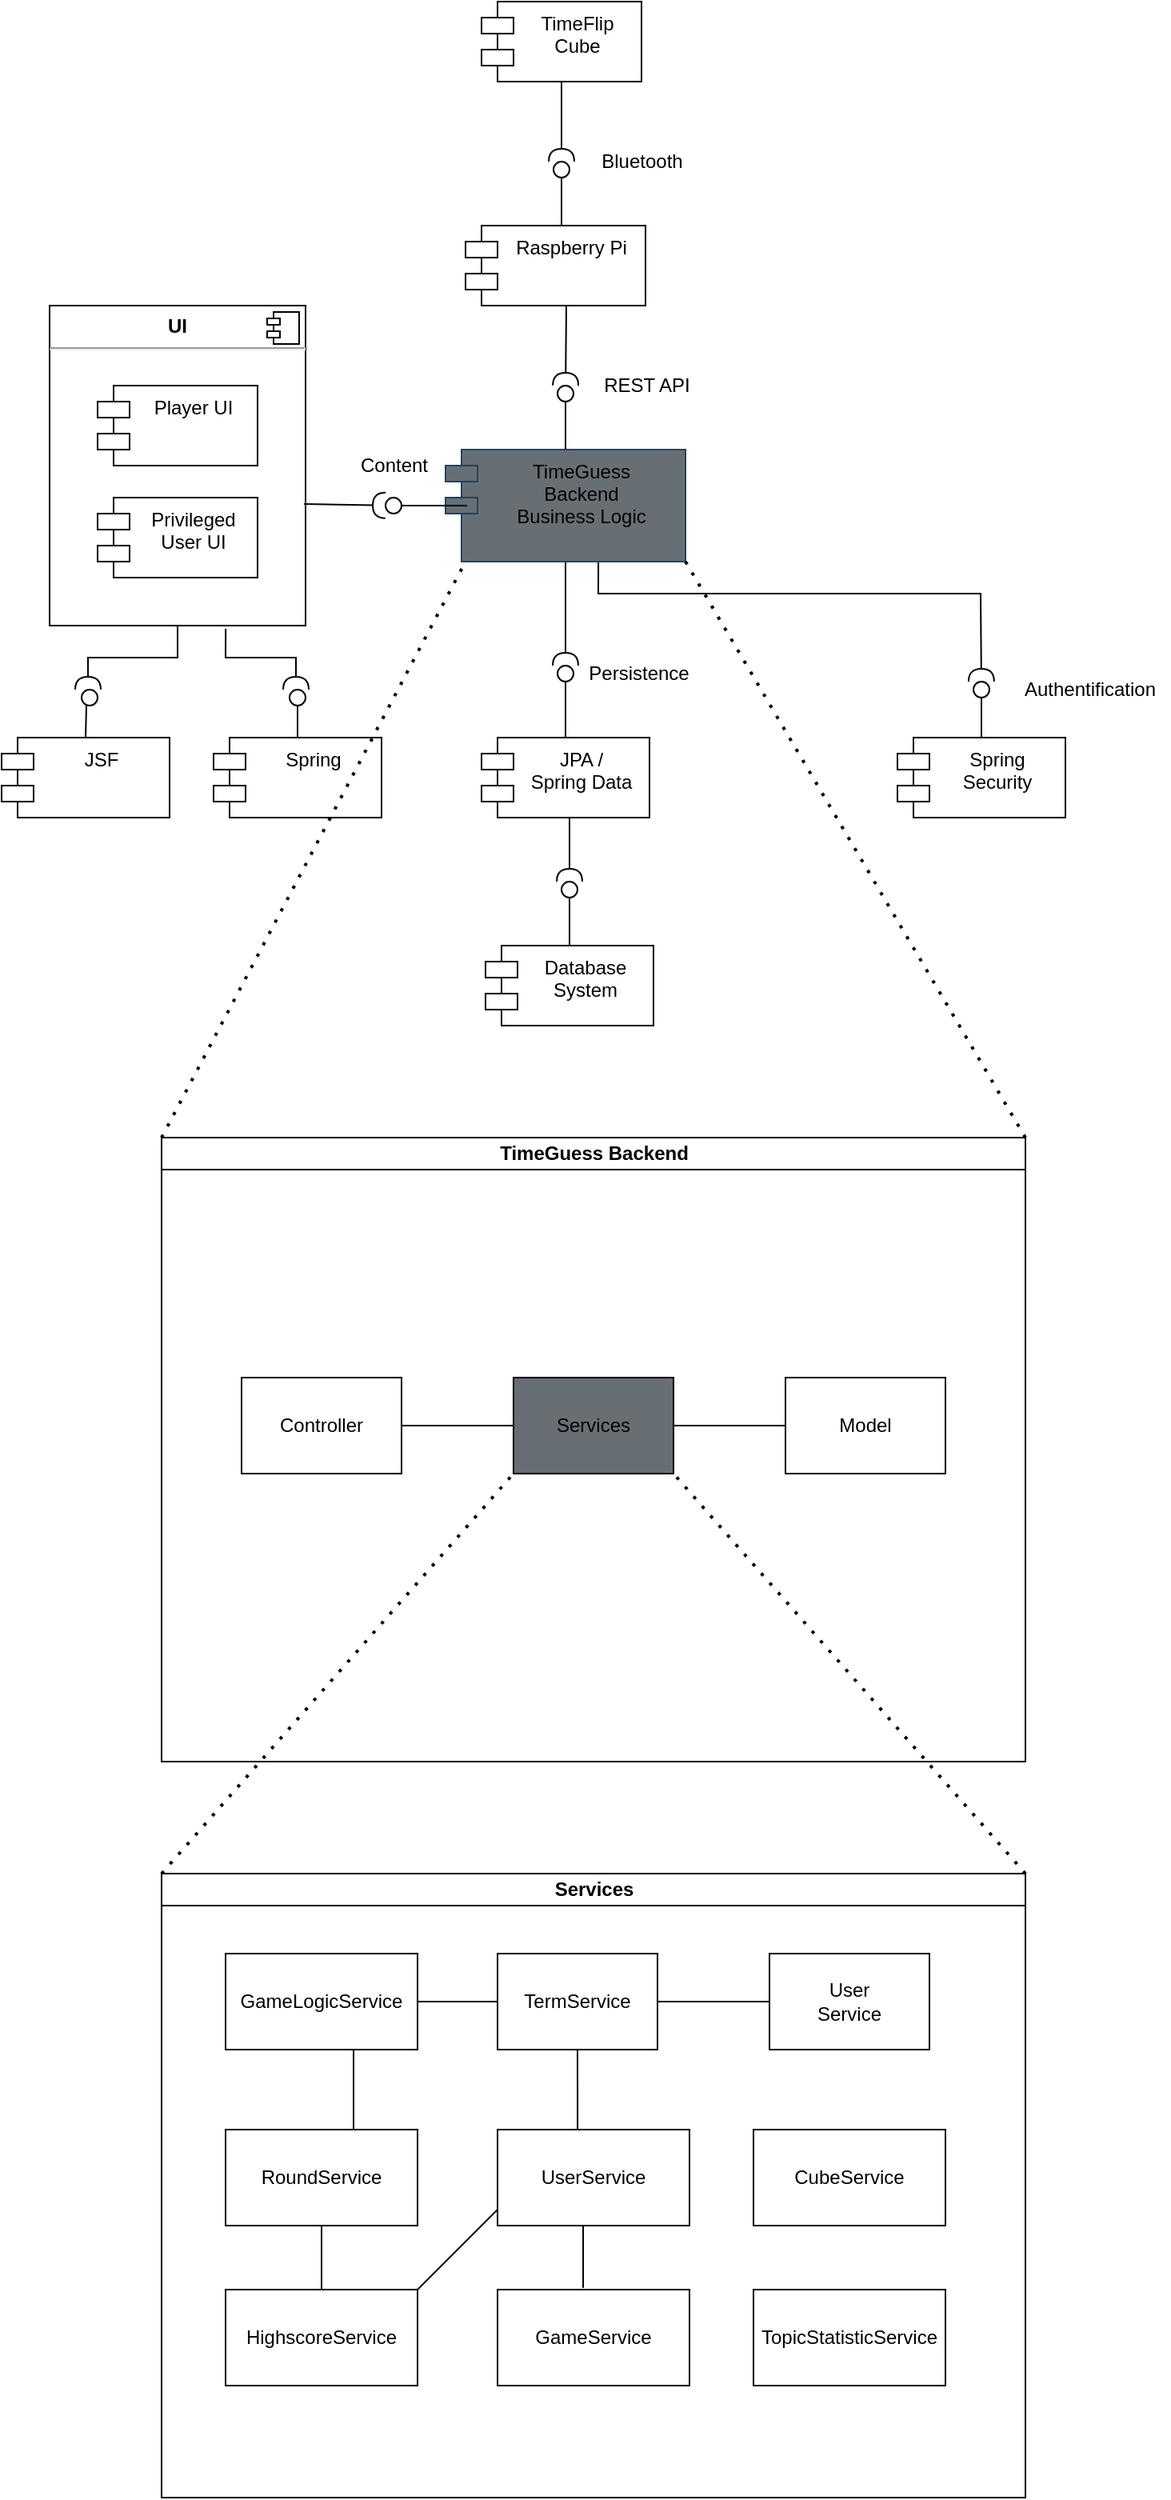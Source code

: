 <mxfile version="14.6.13" type="device"><diagram id="rt7NIn523p_L0dynWBrs" name="Page-1"><mxGraphModel dx="1141" dy="909" grid="1" gridSize="10" guides="1" tooltips="1" connect="1" arrows="1" fold="1" page="1" pageScale="1" pageWidth="850" pageHeight="2000" math="0" shadow="0"><root><mxCell id="0"/><mxCell id="1" parent="0"/><mxCell id="g4oZW4oIOopWvnvhJMhC-8" value="JSF" style="shape=module;align=left;spacingLeft=20;align=center;verticalAlign=top;" parent="1" vertex="1"><mxGeometry x="40" y="540" width="105" height="50" as="geometry"/></mxCell><mxCell id="g4oZW4oIOopWvnvhJMhC-9" value="&lt;div&gt;Persistence&lt;/div&gt;" style="text;html=1;align=center;verticalAlign=middle;resizable=0;points=[];autosize=1;" parent="1" vertex="1"><mxGeometry x="397.5" y="490" width="80" height="20" as="geometry"/></mxCell><mxCell id="g4oZW4oIOopWvnvhJMhC-11" value="&lt;p style=&quot;margin: 0px ; margin-top: 6px ; text-align: center&quot;&gt;&lt;b&gt;UI&lt;/b&gt;&lt;/p&gt;&lt;hr&gt;&lt;p style=&quot;margin: 0px ; margin-left: 8px&quot;&gt;&lt;br&gt;&lt;/p&gt;" style="align=left;overflow=fill;html=1;dropTarget=0;" parent="1" vertex="1"><mxGeometry x="70" y="270" width="160" height="200" as="geometry"/></mxCell><mxCell id="g4oZW4oIOopWvnvhJMhC-12" value="" style="shape=component;jettyWidth=8;jettyHeight=4;" parent="g4oZW4oIOopWvnvhJMhC-11" vertex="1"><mxGeometry x="1" width="20" height="20" relative="1" as="geometry"><mxPoint x="-24" y="4" as="offset"/></mxGeometry></mxCell><mxCell id="g4oZW4oIOopWvnvhJMhC-13" value="Privileged&#10;User UI" style="shape=module;align=left;spacingLeft=20;align=center;verticalAlign=top;" parent="1" vertex="1"><mxGeometry x="100" y="390" width="100" height="50" as="geometry"/></mxCell><mxCell id="g4oZW4oIOopWvnvhJMhC-15" value="Player UI" style="shape=module;align=left;spacingLeft=20;align=center;verticalAlign=top;" parent="1" vertex="1"><mxGeometry x="100" y="320" width="100" height="50" as="geometry"/></mxCell><mxCell id="g4oZW4oIOopWvnvhJMhC-31" value="" style="rounded=0;orthogonalLoop=1;jettySize=auto;html=1;endArrow=none;endFill=0;exitX=0.5;exitY=0;exitDx=0;exitDy=0;" parent="1" source="g4oZW4oIOopWvnvhJMhC-8" edge="1"><mxGeometry relative="1" as="geometry"><mxPoint x="400" y="365" as="sourcePoint"/><mxPoint x="93" y="520" as="targetPoint"/></mxGeometry></mxCell><mxCell id="g4oZW4oIOopWvnvhJMhC-33" value="" style="ellipse;whiteSpace=wrap;html=1;fontFamily=Helvetica;fontSize=12;fontColor=#000000;align=center;strokeColor=#000000;fillColor=#ffffff;points=[];aspect=fixed;resizable=0;" parent="1" vertex="1"><mxGeometry x="90" y="510" width="10" height="10" as="geometry"/></mxCell><mxCell id="g4oZW4oIOopWvnvhJMhC-35" value="" style="rounded=0;orthogonalLoop=1;jettySize=auto;html=1;endArrow=halfCircle;endFill=0;endSize=6;strokeWidth=1;exitX=0.5;exitY=1;exitDx=0;exitDy=0;" parent="1" source="g4oZW4oIOopWvnvhJMhC-11" edge="1"><mxGeometry relative="1" as="geometry"><mxPoint x="150" y="470" as="sourcePoint"/><mxPoint x="94" y="510" as="targetPoint"/><Array as="points"><mxPoint x="150" y="490"/><mxPoint x="94" y="490"/></Array></mxGeometry></mxCell><mxCell id="g4oZW4oIOopWvnvhJMhC-36" value="JPA /&#10;Spring Data&#10;" style="shape=module;align=left;spacingLeft=20;align=center;verticalAlign=top;" parent="1" vertex="1"><mxGeometry x="340" y="540" width="105" height="50" as="geometry"/></mxCell><mxCell id="g4oZW4oIOopWvnvhJMhC-37" value="" style="rounded=0;orthogonalLoop=1;jettySize=auto;html=1;endArrow=none;endFill=0;exitX=0.5;exitY=0;exitDx=0;exitDy=0;" parent="1" source="g4oZW4oIOopWvnvhJMhC-36" target="g4oZW4oIOopWvnvhJMhC-38" edge="1"><mxGeometry relative="1" as="geometry"><mxPoint x="642.5" y="365" as="sourcePoint"/><mxPoint x="412.5" y="520" as="targetPoint"/></mxGeometry></mxCell><mxCell id="g4oZW4oIOopWvnvhJMhC-38" value="" style="ellipse;whiteSpace=wrap;html=1;fontFamily=Helvetica;fontSize=12;fontColor=#000000;align=center;strokeColor=#000000;fillColor=#ffffff;points=[];aspect=fixed;resizable=0;" parent="1" vertex="1"><mxGeometry x="387.5" y="495" width="10" height="10" as="geometry"/></mxCell><mxCell id="g4oZW4oIOopWvnvhJMhC-39" value="" style="rounded=0;orthogonalLoop=1;jettySize=auto;html=1;endArrow=halfCircle;endFill=0;endSize=6;strokeWidth=1;" parent="1" source="g4oZW4oIOopWvnvhJMhC-45" target="g4oZW4oIOopWvnvhJMhC-38" edge="1"><mxGeometry relative="1" as="geometry"><mxPoint x="392.5" y="470" as="sourcePoint"/><mxPoint x="392.5" y="500" as="targetPoint"/></mxGeometry></mxCell><mxCell id="g4oZW4oIOopWvnvhJMhC-40" value="Spring&#10;Security" style="shape=module;align=left;spacingLeft=20;align=center;verticalAlign=top;" parent="1" vertex="1"><mxGeometry x="600" y="540" width="105" height="50" as="geometry"/></mxCell><mxCell id="g4oZW4oIOopWvnvhJMhC-41" value="" style="rounded=0;orthogonalLoop=1;jettySize=auto;html=1;endArrow=none;endFill=0;exitX=0.5;exitY=0;exitDx=0;exitDy=0;" parent="1" source="g4oZW4oIOopWvnvhJMhC-40" target="g4oZW4oIOopWvnvhJMhC-42" edge="1"><mxGeometry relative="1" as="geometry"><mxPoint x="902.5" y="375" as="sourcePoint"/><mxPoint x="672.5" y="530" as="targetPoint"/></mxGeometry></mxCell><mxCell id="g4oZW4oIOopWvnvhJMhC-42" value="" style="ellipse;whiteSpace=wrap;html=1;fontFamily=Helvetica;fontSize=12;fontColor=#000000;align=center;strokeColor=#000000;fillColor=#ffffff;points=[];aspect=fixed;resizable=0;" parent="1" vertex="1"><mxGeometry x="647.5" y="505" width="10" height="10" as="geometry"/></mxCell><mxCell id="g4oZW4oIOopWvnvhJMhC-43" value="" style="rounded=0;orthogonalLoop=1;jettySize=auto;html=1;endArrow=halfCircle;endFill=0;endSize=6;strokeWidth=1;exitX=0.637;exitY=1;exitDx=0;exitDy=0;exitPerimeter=0;" parent="1" source="g4oZW4oIOopWvnvhJMhC-45" target="g4oZW4oIOopWvnvhJMhC-42" edge="1"><mxGeometry relative="1" as="geometry"><mxPoint x="652.5" y="480" as="sourcePoint"/><mxPoint x="652.5" y="510" as="targetPoint"/><Array as="points"><mxPoint x="413" y="450"/><mxPoint x="652" y="450"/></Array></mxGeometry></mxCell><mxCell id="g4oZW4oIOopWvnvhJMhC-44" value="Authentification" style="text;html=1;align=center;verticalAlign=middle;resizable=0;points=[];autosize=1;" parent="1" vertex="1"><mxGeometry x="670" y="500" width="100" height="20" as="geometry"/></mxCell><mxCell id="g4oZW4oIOopWvnvhJMhC-45" value="TimeGuess&#10;Backend&#10;Business Logic&#10;" style="shape=module;align=left;spacingLeft=20;align=center;verticalAlign=top;strokeColor=#23445d;fillColor=#676F75;" parent="1" vertex="1"><mxGeometry x="317.5" y="360" width="150" height="70" as="geometry"/></mxCell><mxCell id="g4oZW4oIOopWvnvhJMhC-46" value="Raspberry Pi" style="shape=module;align=left;spacingLeft=20;align=center;verticalAlign=top;" parent="1" vertex="1"><mxGeometry x="330" y="220" width="112.5" height="50" as="geometry"/></mxCell><mxCell id="g4oZW4oIOopWvnvhJMhC-47" value="" style="rounded=0;orthogonalLoop=1;jettySize=auto;html=1;endArrow=none;endFill=0;exitX=0.5;exitY=0;exitDx=0;exitDy=0;" parent="1" source="g4oZW4oIOopWvnvhJMhC-45" target="g4oZW4oIOopWvnvhJMhC-49" edge="1"><mxGeometry relative="1" as="geometry"><mxPoint x="400" y="365" as="sourcePoint"/></mxGeometry></mxCell><mxCell id="g4oZW4oIOopWvnvhJMhC-48" value="" style="rounded=0;orthogonalLoop=1;jettySize=auto;html=1;endArrow=halfCircle;endFill=0;endSize=6;strokeWidth=1;" parent="1" target="g4oZW4oIOopWvnvhJMhC-49" edge="1"><mxGeometry relative="1" as="geometry"><mxPoint x="393" y="270" as="sourcePoint"/><mxPoint x="420" y="310" as="targetPoint"/></mxGeometry></mxCell><mxCell id="g4oZW4oIOopWvnvhJMhC-49" value="" style="ellipse;whiteSpace=wrap;html=1;fontFamily=Helvetica;fontSize=12;fontColor=#000000;align=center;strokeColor=#000000;fillColor=#ffffff;points=[];aspect=fixed;resizable=0;" parent="1" vertex="1"><mxGeometry x="387.5" y="320" width="10" height="10" as="geometry"/></mxCell><mxCell id="g4oZW4oIOopWvnvhJMhC-50" value="REST API" style="text;html=1;align=center;verticalAlign=middle;resizable=0;points=[];autosize=1;" parent="1" vertex="1"><mxGeometry x="407.5" y="310" width="70" height="20" as="geometry"/></mxCell><mxCell id="g4oZW4oIOopWvnvhJMhC-51" value="" style="rounded=0;orthogonalLoop=1;jettySize=auto;html=1;endArrow=none;endFill=0;exitX=0.09;exitY=0.5;exitDx=0;exitDy=0;exitPerimeter=0;" parent="1" source="g4oZW4oIOopWvnvhJMhC-45" target="g4oZW4oIOopWvnvhJMhC-53" edge="1"><mxGeometry relative="1" as="geometry"><mxPoint x="320" y="395" as="sourcePoint"/></mxGeometry></mxCell><mxCell id="g4oZW4oIOopWvnvhJMhC-53" value="" style="ellipse;whiteSpace=wrap;html=1;fontFamily=Helvetica;fontSize=12;fontColor=#000000;align=center;strokeColor=#000000;fillColor=#ffffff;points=[];aspect=fixed;resizable=0;" parent="1" vertex="1"><mxGeometry x="280" y="390" width="10" height="10" as="geometry"/></mxCell><mxCell id="g4oZW4oIOopWvnvhJMhC-54" value="" style="rounded=0;orthogonalLoop=1;jettySize=auto;html=1;endArrow=halfCircle;endFill=0;endSize=6;strokeWidth=1;exitX=0.994;exitY=0.62;exitDx=0;exitDy=0;exitPerimeter=0;" parent="1" source="g4oZW4oIOopWvnvhJMhC-11" target="g4oZW4oIOopWvnvhJMhC-53" edge="1"><mxGeometry relative="1" as="geometry"><mxPoint x="230" y="382.308" as="sourcePoint"/><mxPoint x="280" y="390" as="targetPoint"/></mxGeometry></mxCell><mxCell id="g4oZW4oIOopWvnvhJMhC-55" value="Database&#10;System&#10;" style="shape=module;align=left;spacingLeft=20;align=center;verticalAlign=top;" parent="1" vertex="1"><mxGeometry x="342.5" y="670" width="105" height="50" as="geometry"/></mxCell><mxCell id="g4oZW4oIOopWvnvhJMhC-56" value="" style="rounded=0;orthogonalLoop=1;jettySize=auto;html=1;endArrow=none;endFill=0;exitX=0.5;exitY=0;exitDx=0;exitDy=0;" parent="1" source="g4oZW4oIOopWvnvhJMhC-55" edge="1"><mxGeometry relative="1" as="geometry"><mxPoint x="645" y="475" as="sourcePoint"/><mxPoint x="395" y="640" as="targetPoint"/></mxGeometry></mxCell><mxCell id="g4oZW4oIOopWvnvhJMhC-57" value="" style="ellipse;whiteSpace=wrap;html=1;fontFamily=Helvetica;fontSize=12;fontColor=#000000;align=center;strokeColor=#000000;fillColor=#ffffff;points=[];aspect=fixed;resizable=0;" parent="1" vertex="1"><mxGeometry x="390" y="630" width="10" height="10" as="geometry"/></mxCell><mxCell id="g4oZW4oIOopWvnvhJMhC-58" value="" style="rounded=0;orthogonalLoop=1;jettySize=auto;html=1;endArrow=halfCircle;endFill=0;endSize=6;strokeWidth=1;" parent="1" target="g4oZW4oIOopWvnvhJMhC-57" edge="1"><mxGeometry relative="1" as="geometry"><mxPoint x="395" y="590" as="sourcePoint"/><mxPoint x="395" y="610" as="targetPoint"/></mxGeometry></mxCell><mxCell id="g4oZW4oIOopWvnvhJMhC-61" value="Spring" style="shape=module;align=left;spacingLeft=20;align=center;verticalAlign=top;" parent="1" vertex="1"><mxGeometry x="172.5" y="540" width="105" height="50" as="geometry"/></mxCell><mxCell id="g4oZW4oIOopWvnvhJMhC-62" value="" style="rounded=0;orthogonalLoop=1;jettySize=auto;html=1;endArrow=none;endFill=0;exitX=0.5;exitY=0;exitDx=0;exitDy=0;" parent="1" source="g4oZW4oIOopWvnvhJMhC-61" target="g4oZW4oIOopWvnvhJMhC-63" edge="1"><mxGeometry relative="1" as="geometry"><mxPoint x="230" y="530" as="sourcePoint"/><mxPoint x="230" y="510" as="targetPoint"/></mxGeometry></mxCell><mxCell id="g4oZW4oIOopWvnvhJMhC-63" value="" style="ellipse;whiteSpace=wrap;html=1;fontFamily=Helvetica;fontSize=12;fontColor=#000000;align=center;strokeColor=#000000;fillColor=#ffffff;points=[];aspect=fixed;resizable=0;" parent="1" vertex="1"><mxGeometry x="220" y="510" width="10" height="10" as="geometry"/></mxCell><mxCell id="g4oZW4oIOopWvnvhJMhC-64" value="" style="rounded=0;orthogonalLoop=1;jettySize=auto;html=1;endArrow=halfCircle;endFill=0;endSize=6;strokeWidth=1;exitX=0.688;exitY=1.01;exitDx=0;exitDy=0;exitPerimeter=0;" parent="1" source="g4oZW4oIOopWvnvhJMhC-11" edge="1"><mxGeometry relative="1" as="geometry"><mxPoint x="252.5" y="470" as="sourcePoint"/><mxPoint x="224" y="510" as="targetPoint"/><Array as="points"><mxPoint x="180" y="490"/><mxPoint x="224" y="490"/></Array></mxGeometry></mxCell><mxCell id="i-UX688RtI2lYU_k6VrJ-3" value="TimeFlip&#10;Cube&#10;" style="shape=module;align=left;spacingLeft=20;align=center;verticalAlign=top;" parent="1" vertex="1"><mxGeometry x="340" y="80" width="100" height="50" as="geometry"/></mxCell><mxCell id="i-UX688RtI2lYU_k6VrJ-4" value="" style="rounded=0;orthogonalLoop=1;jettySize=auto;html=1;endArrow=none;endFill=0;exitX=0.5;exitY=0;exitDx=0;exitDy=0;" parent="1" target="i-UX688RtI2lYU_k6VrJ-6" edge="1"><mxGeometry relative="1" as="geometry"><mxPoint x="390" y="220" as="sourcePoint"/></mxGeometry></mxCell><mxCell id="i-UX688RtI2lYU_k6VrJ-5" value="" style="rounded=0;orthogonalLoop=1;jettySize=auto;html=1;endArrow=halfCircle;endFill=0;endSize=6;strokeWidth=1;exitX=0.5;exitY=1;exitDx=0;exitDy=0;" parent="1" source="i-UX688RtI2lYU_k6VrJ-3" target="i-UX688RtI2lYU_k6VrJ-6" edge="1"><mxGeometry relative="1" as="geometry"><mxPoint x="437.5" y="225" as="sourcePoint"/><mxPoint x="417.5" y="170" as="targetPoint"/></mxGeometry></mxCell><mxCell id="i-UX688RtI2lYU_k6VrJ-6" value="" style="ellipse;whiteSpace=wrap;html=1;fontFamily=Helvetica;fontSize=12;fontColor=#000000;align=center;strokeColor=#000000;fillColor=#ffffff;points=[];aspect=fixed;resizable=0;" parent="1" vertex="1"><mxGeometry x="385" y="180" width="10" height="10" as="geometry"/></mxCell><mxCell id="i-UX688RtI2lYU_k6VrJ-7" value="Bluetooth" style="text;html=1;align=center;verticalAlign=middle;resizable=0;points=[];autosize=1;" parent="1" vertex="1"><mxGeometry x="405" y="170" width="70" height="20" as="geometry"/></mxCell><mxCell id="i-UX688RtI2lYU_k6VrJ-10" value="&lt;div&gt;Content&lt;/div&gt;" style="text;html=1;align=center;verticalAlign=middle;resizable=0;points=[];autosize=1;" parent="1" vertex="1"><mxGeometry x="255" y="360" width="60" height="20" as="geometry"/></mxCell><mxCell id="TtMqL23Jmk7Lx8U-e9z_-1" value="TimeGuess Backend" style="swimlane;html=1;startSize=20;horizontal=1;containerType=tree;newEdgeStyle={&quot;edgeStyle&quot;:&quot;elbowEdgeStyle&quot;,&quot;startArrow&quot;:&quot;none&quot;,&quot;endArrow&quot;:&quot;none&quot;};" vertex="1" parent="1"><mxGeometry x="140" y="790" width="540" height="390" as="geometry"/></mxCell><mxCell id="TtMqL23Jmk7Lx8U-e9z_-2" value="Services" style="whiteSpace=wrap;html=1;align=center;verticalAlign=middle;treeFolding=1;treeMoving=1;newEdgeStyle={&quot;edgeStyle&quot;:&quot;elbowEdgeStyle&quot;,&quot;startArrow&quot;:&quot;none&quot;,&quot;endArrow&quot;:&quot;none&quot;};fillColor=#676F75;" vertex="1" parent="TtMqL23Jmk7Lx8U-e9z_-1"><mxGeometry x="220" y="150" width="100" height="60" as="geometry"/></mxCell><mxCell id="TtMqL23Jmk7Lx8U-e9z_-3" value="" style="edgeStyle=elbowEdgeStyle;rounded=0;orthogonalLoop=1;jettySize=auto;html=1;elbow=horizontal;startArrow=none;endArrow=none;" edge="1" parent="TtMqL23Jmk7Lx8U-e9z_-1" source="TtMqL23Jmk7Lx8U-e9z_-2" target="TtMqL23Jmk7Lx8U-e9z_-4"><mxGeometry relative="1" as="geometry"/></mxCell><mxCell id="TtMqL23Jmk7Lx8U-e9z_-4" value="Controller" style="whiteSpace=wrap;html=1;align=center;verticalAlign=middle;treeFolding=1;treeMoving=1;newEdgeStyle={&quot;edgeStyle&quot;:&quot;elbowEdgeStyle&quot;,&quot;startArrow&quot;:&quot;none&quot;,&quot;endArrow&quot;:&quot;none&quot;};" vertex="1" parent="TtMqL23Jmk7Lx8U-e9z_-1"><mxGeometry x="50" y="150" width="100" height="60" as="geometry"/></mxCell><mxCell id="TtMqL23Jmk7Lx8U-e9z_-5" value="" style="edgeStyle=elbowEdgeStyle;rounded=0;orthogonalLoop=1;jettySize=auto;html=1;elbow=horizontal;startArrow=none;endArrow=none;" edge="1" parent="TtMqL23Jmk7Lx8U-e9z_-1" source="TtMqL23Jmk7Lx8U-e9z_-2" target="TtMqL23Jmk7Lx8U-e9z_-6"><mxGeometry relative="1" as="geometry"/></mxCell><mxCell id="TtMqL23Jmk7Lx8U-e9z_-6" value="Model" style="whiteSpace=wrap;html=1;align=center;verticalAlign=middle;treeFolding=1;treeMoving=1;newEdgeStyle={&quot;edgeStyle&quot;:&quot;elbowEdgeStyle&quot;,&quot;startArrow&quot;:&quot;none&quot;,&quot;endArrow&quot;:&quot;none&quot;};" vertex="1" parent="TtMqL23Jmk7Lx8U-e9z_-1"><mxGeometry x="390" y="150" width="100" height="60" as="geometry"/></mxCell><mxCell id="TtMqL23Jmk7Lx8U-e9z_-7" value="Services" style="swimlane;html=1;startSize=20;horizontal=1;containerType=tree;newEdgeStyle={&quot;edgeStyle&quot;:&quot;elbowEdgeStyle&quot;,&quot;startArrow&quot;:&quot;none&quot;,&quot;endArrow&quot;:&quot;none&quot;};" vertex="1" parent="1"><mxGeometry x="140" y="1250" width="540" height="390" as="geometry"/></mxCell><mxCell id="TtMqL23Jmk7Lx8U-e9z_-8" value="TermService" style="whiteSpace=wrap;html=1;align=center;verticalAlign=middle;treeFolding=1;treeMoving=1;newEdgeStyle={&quot;edgeStyle&quot;:&quot;elbowEdgeStyle&quot;,&quot;startArrow&quot;:&quot;none&quot;,&quot;endArrow&quot;:&quot;none&quot;};fillColor=#FFFFFF;" vertex="1" parent="TtMqL23Jmk7Lx8U-e9z_-7"><mxGeometry x="210" y="50" width="100" height="60" as="geometry"/></mxCell><mxCell id="TtMqL23Jmk7Lx8U-e9z_-9" value="" style="edgeStyle=elbowEdgeStyle;rounded=0;orthogonalLoop=1;jettySize=auto;html=1;elbow=horizontal;startArrow=none;endArrow=none;" edge="1" parent="TtMqL23Jmk7Lx8U-e9z_-7" source="TtMqL23Jmk7Lx8U-e9z_-8" target="TtMqL23Jmk7Lx8U-e9z_-10"><mxGeometry relative="1" as="geometry"/></mxCell><mxCell id="TtMqL23Jmk7Lx8U-e9z_-10" value="GameLogicService" style="whiteSpace=wrap;html=1;align=center;verticalAlign=middle;treeFolding=1;treeMoving=1;newEdgeStyle={&quot;edgeStyle&quot;:&quot;elbowEdgeStyle&quot;,&quot;startArrow&quot;:&quot;none&quot;,&quot;endArrow&quot;:&quot;none&quot;};" vertex="1" parent="TtMqL23Jmk7Lx8U-e9z_-7"><mxGeometry x="40" y="50" width="120" height="60" as="geometry"/></mxCell><mxCell id="TtMqL23Jmk7Lx8U-e9z_-11" value="" style="edgeStyle=elbowEdgeStyle;rounded=0;orthogonalLoop=1;jettySize=auto;html=1;elbow=horizontal;startArrow=none;endArrow=none;" edge="1" parent="TtMqL23Jmk7Lx8U-e9z_-7" target="TtMqL23Jmk7Lx8U-e9z_-12"><mxGeometry relative="1" as="geometry"><mxPoint x="160" y="110" as="sourcePoint"/><Array as="points"><mxPoint x="120" y="110"/></Array></mxGeometry></mxCell><mxCell id="TtMqL23Jmk7Lx8U-e9z_-12" value="RoundService" style="whiteSpace=wrap;html=1;align=center;verticalAlign=middle;treeFolding=1;treeMoving=1;newEdgeStyle={&quot;edgeStyle&quot;:&quot;elbowEdgeStyle&quot;,&quot;startArrow&quot;:&quot;none&quot;,&quot;endArrow&quot;:&quot;none&quot;};" vertex="1" parent="TtMqL23Jmk7Lx8U-e9z_-7"><mxGeometry x="40" y="160" width="120" height="60" as="geometry"/></mxCell><mxCell id="TtMqL23Jmk7Lx8U-e9z_-13" value="" style="edgeStyle=elbowEdgeStyle;rounded=0;orthogonalLoop=1;jettySize=auto;html=1;elbow=horizontal;startArrow=none;endArrow=none;" edge="1" parent="TtMqL23Jmk7Lx8U-e9z_-7" source="TtMqL23Jmk7Lx8U-e9z_-8" target="TtMqL23Jmk7Lx8U-e9z_-14"><mxGeometry relative="1" as="geometry"/></mxCell><mxCell id="TtMqL23Jmk7Lx8U-e9z_-14" value="User&lt;span style=&quot;color: rgba(0 , 0 , 0 , 0) ; font-family: monospace ; font-size: 0px&quot;&gt;%3CmxGraphModel%3E%3Croot%3E%3CmxCell%20id%3D%220%22%2F%3E%3CmxCell%20id%3D%221%22%20parent%3D%220%22%2F%3E%3CmxCell%20id%3D%222%22%20value%3D%22TimeGuess%20Backend%22%20style%3D%22swimlane%3Bhtml%3D1%3BstartSize%3D20%3Bhorizontal%3D1%3BcontainerType%3Dtree%3BnewEdgeStyle%3D%7B%26quot%3BedgeStyle%26quot%3B%3A%26quot%3BelbowEdgeStyle%26quot%3B%2C%26quot%3BstartArrow%26quot%3B%3A%26quot%3Bnone%26quot%3B%2C%26quot%3BendArrow%26quot%3B%3A%26quot%3Bnone%26quot%3B%7D%3B%22%20vertex%3D%221%22%20parent%3D%221%22%3E%3CmxGeometry%20x%3D%22140%22%20y%3D%2220%22%20width%3D%22540%22%20height%3D%22390%22%20as%3D%22geometry%22%2F%3E%3C%2FmxCell%3E%3CmxCell%20id%3D%223%22%20value%3D%22Services%22%20style%3D%22whiteSpace%3Dwrap%3Bhtml%3D1%3Balign%3Dcenter%3BverticalAlign%3Dmiddle%3BtreeFolding%3D1%3BtreeMoving%3D1%3BnewEdgeStyle%3D%7B%26quot%3BedgeStyle%26quot%3B%3A%26quot%3BelbowEdgeStyle%26quot%3B%2C%26quot%3BstartArrow%26quot%3B%3A%26quot%3Bnone%26quot%3B%2C%26quot%3BendArrow%26quot%3B%3A%26quot%3Bnone%26quot%3B%7D%3BfillColor%3D%23676F75%3B%22%20vertex%3D%221%22%20parent%3D%222%22%3E%3CmxGeometry%20x%3D%22220%22%20y%3D%22150%22%20width%3D%22100%22%20height%3D%2260%22%20as%3D%22geometry%22%2F%3E%3C%2FmxCell%3E%3CmxCell%20id%3D%224%22%20value%3D%22%22%20style%3D%22edgeStyle%3DelbowEdgeStyle%3Brounded%3D0%3BorthogonalLoop%3D1%3BjettySize%3Dauto%3Bhtml%3D1%3Belbow%3Dhorizontal%3BstartArrow%3Dnone%3BendArrow%3Dnone%3B%22%20edge%3D%221%22%20parent%3D%222%22%20source%3D%223%22%20target%3D%225%22%3E%3CmxGeometry%20relative%3D%221%22%20as%3D%22geometry%22%2F%3E%3C%2FmxCell%3E%3CmxCell%20id%3D%225%22%20value%3D%22Controller%22%20style%3D%22whiteSpace%3Dwrap%3Bhtml%3D1%3Balign%3Dcenter%3BverticalAlign%3Dmiddle%3BtreeFolding%3D1%3BtreeMoving%3D1%3BnewEdgeStyle%3D%7B%26quot%3BedgeStyle%26quot%3B%3A%26quot%3BelbowEdgeStyle%26quot%3B%2C%26quot%3BstartArrow%26quot%3B%3A%26quot%3Bnone%26quot%3B%2C%26quot%3BendArrow%26quot%3B%3A%26quot%3Bnone%26quot%3B%7D%3B%22%20vertex%3D%221%22%20parent%3D%222%22%3E%3CmxGeometry%20x%3D%2250%22%20y%3D%22150%22%20width%3D%22100%22%20height%3D%2260%22%20as%3D%22geometry%22%2F%3E%3C%2FmxCell%3E%3CmxCell%20id%3D%226%22%20value%3D%22%22%20style%3D%22edgeStyle%3DelbowEdgeStyle%3Brounded%3D0%3BorthogonalLoop%3D1%3BjettySize%3Dauto%3Bhtml%3D1%3Belbow%3Dhorizontal%3BstartArrow%3Dnone%3BendArrow%3Dnone%3B%22%20edge%3D%221%22%20parent%3D%222%22%20source%3D%223%22%20target%3D%227%22%3E%3CmxGeometry%20relative%3D%221%22%20as%3D%22geometry%22%2F%3E%3C%2FmxCell%3E%3CmxCell%20id%3D%227%22%20value%3D%22Model%22%20style%3D%22whiteSpace%3Dwrap%3Bhtml%3D1%3Balign%3Dcenter%3BverticalAlign%3Dmiddle%3BtreeFolding%3D1%3BtreeMoving%3D1%3BnewEdgeStyle%3D%7B%26quot%3BedgeStyle%26quot%3B%3A%26quot%3BelbowEdgeStyle%26quot%3B%2C%26quot%3BstartArrow%26quot%3B%3A%26quot%3Bnone%26quot%3B%2C%26quot%3BendArrow%26quot%3B%3A%26quot%3Bnone%26quot%3B%7D%3B%22%20vertex%3D%221%22%20parent%3D%222%22%3E%3CmxGeometry%20x%3D%22390%22%20y%3D%22150%22%20width%3D%22100%22%20height%3D%2260%22%20as%3D%22geometry%22%2F%3E%3C%2FmxCell%3E%3C%2Froot%3E%3C%2FmxGraphModel%3E&lt;/span&gt;&lt;br&gt;Service" style="whiteSpace=wrap;html=1;align=center;verticalAlign=middle;treeFolding=1;treeMoving=1;newEdgeStyle={&quot;edgeStyle&quot;:&quot;elbowEdgeStyle&quot;,&quot;startArrow&quot;:&quot;none&quot;,&quot;endArrow&quot;:&quot;none&quot;};fillColor=#FFFFFF;" vertex="1" parent="TtMqL23Jmk7Lx8U-e9z_-7"><mxGeometry x="380" y="50" width="100" height="60" as="geometry"/></mxCell><mxCell id="TtMqL23Jmk7Lx8U-e9z_-15" value="UserService&lt;span style=&quot;color: rgba(0 , 0 , 0 , 0) ; font-family: monospace ; font-size: 0px&quot;&gt;phModel%3E%3Croot%3E%3CmxCell%20id%3D%220%22%2F%3E%3CmxCell%20id%3D%221%22%20parent%3D%220%22%2F%3E%3CmxCell%20id%3D%222%22%20value%3D%22TimeGuess%20Backend%22%20style%3D%22swimlane%3Bhtml%3D1%3BstartSize%3D20%3Bhorizontal%3D1%3BcontainerType%3Dtree%3BnewEdgeStyle%3D%7B%26quot%3BedgeStyle%26quot%3B%3A%26quot%3BelbowEdgeStyle%26quot%3B%2C%26quot%3BstartArrow%26quot%3B%3A%26quot%3Bnone%26quot%3B%2C%26quot%3BendArrow%26quot%3B%3A%26quot%3Bnone%26quot%3B%7D%3B%22%20vertex%3D%221%22%20parent%3D%221%22%3E%3CmxGeometry%20x%3D%22140%22%20y%3D%2220%22%20width%3D%22540%22%20height%3D%22390%22%20as%3D%22geometry%22%2F%3E%3C%2FmxCell%3E%3CmxCell%20id%3D%223%22%20value%3D%22Services%22%20style%3D%22whiteSpace%3Dwrap%3Bhtml%3D1%3Balign%3Dcenter%3BverticalAlign%3Dmiddle%3BtreeFolding%3D1%3BtreeMoving%3D1%3BnewEdgeStyle%3D%7B%26quot%3BedgeStyle%26quot%3B%3A%26quot%3BelbowEdgeStyle%26quot%3B%2C%26quot%3BstartArrow%26quot%3B%3A%26quot%3Bnone%26quot%3B%2C%26quot%3BendArrow%26quot%3B%3A%26quot%3Bnone%26quot%3B%7D%3BfillColor%3D%23676F75%3B%22%20vertex%3D%221%22%20parent%3D%222%22%3E%3CmxGeometry%20x%3D%22220%22%20y%3D%22150%22%20width%3D%22100%22%20height%3D%2260%22%20as%3D%22geometry%22%2F%3E%3C%2FmxCell%3E%3CmxCell%20id%3D%224%22%20value%3D%22%22%20style%3D%22edgeStyle%3DelbowEdgeStyle%3Brounded%3D0%3BorthogonalLoop%3D1%3BjettySize%3Dauto%3Bhtml%3D1%3Belbow%3Dhorizontal%3BstartArrow%3Dnone%3BendArrow%3Dnone%3B%22%20edge%3D%221%22%20parent%3D%222%22%20source%3D%223%22%20target%3D%225%22%3E%3CmxGeometry%20relative%3D%221%22%20as%3D%22geometry%22%2F%3E%3C%2FmxCell%3E%3CmxCell%20id%3D%225%22%20value%3D%22Controller%22%20style%3D%22whiteSpace%3Dwrap%3Bhtml%3D1%3Balign%3Dcenter%3BverticalAlign%3Dmiddle%3BtreeFolding%3D1%3BtreeMoving%3D1%3BnewEdgeStyle%3D%7B%26quot%3BedgeStyle%26quot%3B%3A%26quot%3BelbowEdgeStyle%26quot%3B%2C%26quot%3BstartArrow%26quot%3B%3A%26quot%3Bnone%26quot%3B%2C%26quot%3BendArrow%26quot%3B%3A%26quot%3Bnone%26quot%3B%7D%3B%22%20vertex%3D%221%22%20parent%3D%222%22%3E%3CmxGeometry%20x%3D%2250%22%20y%3D%22150%22%20width%3D%22100%22%20height%3D%2260%22%20as%3D%22geometry%22%2F%3E%3C%2FmxCell%3E%3CmxCell%20id%3D%226%22%20value%3D%22%22%20style%3D%22edgeStyle%3DelbowEdgeStyle%3Brounded%3D0%3BorthogonalLoop%3D1%3BjettySize%3Dauto%3Bhtml%3D1%3Belbow%3Dhorizontal%3BstartArrow%3Dnone%3BendArrow%3Dnone%3B%22%20edge%3D%221%22%20parent%3D%222%22%20source%3D%223%22%20target%3D%227%22%3E%3CmxGeometry%20relative%3D%221%22%20as%3D%22geometry%22%2F%3E%3C%2FmxCell%3E%3CmxCell%20id%3D%227%22%20value%3D%22Model%22%20style%3D%22whiteSpace%3Dwrap%3Bhtml%3D1%3Balign%3Dcenter%3BverticalAlign%3Dmiddle%3BtreeFolding%3D1%3BtreeMoving%3D1%3BnewEdgeStyle%3D%7B%26quot%3BedgeStyle%26quot%3B%3A%26quot%3BelbowEdgeStyle%26quot%3B%2C%26quot%3BstartArrow%26quot%3B%3A%26quot%3Bnone%26quot%3B%2C%26quot%3BendArrow%26quot%3B%3A%26quot%3Bnone%26quot%3B%7D%3B%22%20vertex%3D%221%22%20parent%3D%222%22%3E%3CmxGeometry%20x%3D%22390%22%20y%3D%22150%22%20width%3D%22100%22%20height%3D%2260%22%20as%3D%22geometry%22%2F%3E%3C%2FmxCell%3E%3C%2Froot%3E%3C%2FmxGraphModel%3&lt;/span&gt;" style="whiteSpace=wrap;html=1;align=center;verticalAlign=middle;treeFolding=1;treeMoving=1;newEdgeStyle={&quot;edgeStyle&quot;:&quot;elbowEdgeStyle&quot;,&quot;startArrow&quot;:&quot;none&quot;,&quot;endArrow&quot;:&quot;none&quot;};fillColor=#FFFFFF;" vertex="1" parent="TtMqL23Jmk7Lx8U-e9z_-7"><mxGeometry x="210" y="160" width="120" height="60" as="geometry"/></mxCell><mxCell id="TtMqL23Jmk7Lx8U-e9z_-16" value="CubeService&lt;span style=&quot;color: rgba(0 , 0 , 0 , 0) ; font-family: monospace ; font-size: 0px&quot;&gt;phModel%3E%3Croot%3E%3CmxCell%20id%3D%220%22%2F%3E%3CmxCell%20id%3D%221%22%20parent%3D%220%22%2F%3E%3CmxCell%20id%3D%222%22%20value%3D%22TimeGuess%20Backend%22%20style%3D%22swimlane%3Bhtml%3D1%3BstartSize%3D20%3Bhorizontal%3D1%3BcontainerType%3Dtree%3BnewEdgeStyle%3D%7B%26quot%3BedgeStyle%26quot%3B%3A%26quot%3BelbowEdgeStyle%26quot%3B%2C%26quot%3BstartArrow%26quot%3B%3A%26quot%3Bnone%26quot%3B%2C%26quot%3BendArrow%26quot%3B%3A%26quot%3Bnone%26quot%3B%7D%3B%22%20vertex%3D%221%22%20parent%3D%221%22%3E%3CmxGeometry%20x%3D%22140%22%20y%3D%2220%22%20width%3D%22540%22%20height%3D%22390%22%20as%3D%22geometry%22%2F%3E%3C%2FmxCell%3E%3CmxCell%20id%3D%223%22%20value%3D%22Services%22%20style%3D%22whiteSpace%3Dwrap%3Bhtml%3D1%3Balign%3Dcenter%3BverticalAlign%3Dmiddle%3BtreeFolding%3D1%3BtreeMoving%3D1%3BnewEdgeStyle%3D%7B%26quot%3BedgeStyle%26quot%3B%3A%26quot%3BelbowEdgeStyle%26quot%3B%2C%26quot%3BstartArrow%26quot%3B%3A%26quot%3Bnone%26quot%3B%2C%26quot%3BendArrow%26quot%3B%3A%26quot%3Bnone%26quot%3B%7D%3BfillColor%3D%23676F75%3B%22%20vertex%3D%221%22%20parent%3D%222%22%3E%3CmxGeometry%20x%3D%22220%22%20y%3D%22150%22%20width%3D%22100%22%20height%3D%2260%22%20as%3D%22geometry%22%2F%3E%3C%2FmxCell%3E%3CmxCell%20id%3D%224%22%20value%3D%22%22%20style%3D%22edgeStyle%3DelbowEdgeStyle%3Brounded%3D0%3BorthogonalLoop%3D1%3BjettySize%3Dauto%3Bhtml%3D1%3Belbow%3Dhorizontal%3BstartArrow%3Dnone%3BendArrow%3Dnone%3B%22%20edge%3D%221%22%20parent%3D%222%22%20source%3D%223%22%20target%3D%225%22%3E%3CmxGeometry%20relative%3D%221%22%20as%3D%22geometry%22%2F%3E%3C%2FmxCell%3E%3CmxCell%20id%3D%225%22%20value%3D%22Controller%22%20style%3D%22whiteSpace%3Dwrap%3Bhtml%3D1%3Balign%3Dcenter%3BverticalAlign%3Dmiddle%3BtreeFolding%3D1%3BtreeMoving%3D1%3BnewEdgeStyle%3D%7B%26quot%3BedgeStyle%26quot%3B%3A%26quot%3BelbowEdgeStyle%26quot%3B%2C%26quot%3BstartArrow%26quot%3B%3A%26quot%3Bnone%26quot%3B%2C%26quot%3BendArrow%26quot%3B%3A%26quot%3Bnone%26quot%3B%7D%3B%22%20vertex%3D%221%22%20parent%3D%222%22%3E%3CmxGeometry%20x%3D%2250%22%20y%3D%22150%22%20width%3D%22100%22%20height%3D%2260%22%20as%3D%22geometry%22%2F%3E%3C%2FmxCell%3E%3CmxCell%20id%3D%226%22%20value%3D%22%22%20style%3D%22edgeStyle%3DelbowEdgeStyle%3Brounded%3D0%3BorthogonalLoop%3D1%3BjettySize%3Dauto%3Bhtml%3D1%3Belbow%3Dhorizontal%3BstartArrow%3Dnone%3BendArrow%3Dnone%3B%22%20edge%3D%221%22%20parent%3D%222%22%20source%3D%223%22%20target%3D%227%22%3E%3CmxGeometry%20relative%3D%221%22%20as%3D%22geometry%22%2F%3E%3C%2FmxCell%3E%3CmxCell%20id%3D%227%22%20value%3D%22Model%22%20style%3D%22whiteSpace%3Dwrap%3Bhtml%3D1%3Balign%3Dcenter%3BverticalAlign%3Dmiddle%3BtreeFolding%3D1%3BtreeMoving%3D1%3BnewEdgeStyle%3D%7B%26quot%3BedgeStyle%26quot%3B%3A%26quot%3BelbowEdgeStyle%26quot%3B%2C%26quot%3BstartArrow%26quot%3B%3A%26quot%3Bnone%26quot%3B%2C%26quot%3BendArrow%26quot%3B%3A%26quot%3Bnone%26quot%3B%7D%3B%22%20vertex%3D%221%22%20parent%3D%222%22%3E%3CmxGeometry%20x%3D%22390%22%20y%3D%22150%22%20width%3D%22100%22%20height%3D%2260%22%20as%3D%22geometry%22%2F%3E%3C%2FmxCell%3E%3C%2Froot%3E%3C%2FmxGraphModel%3&lt;/span&gt;" style="whiteSpace=wrap;html=1;align=center;verticalAlign=middle;treeFolding=1;treeMoving=1;newEdgeStyle={&quot;edgeStyle&quot;:&quot;elbowEdgeStyle&quot;,&quot;startArrow&quot;:&quot;none&quot;,&quot;endArrow&quot;:&quot;none&quot;};fillColor=#FFFFFF;" vertex="1" parent="TtMqL23Jmk7Lx8U-e9z_-7"><mxGeometry x="370" y="160" width="120" height="60" as="geometry"/></mxCell><mxCell id="TtMqL23Jmk7Lx8U-e9z_-17" value="GameService&lt;span style=&quot;color: rgba(0 , 0 , 0 , 0) ; font-family: monospace ; font-size: 0px&quot;&gt;phModel%3E%3Croot%3E%3CmxCell%20id%3D%220%22%2F%3E%3CmxCell%20id%3D%221%22%20parent%3D%220%22%2F%3E%3CmxCell%20id%3D%222%22%20value%3D%22TimeGuess%20Backend%22%20style%3D%22swimlane%3Bhtml%3D1%3BstartSize%3D20%3Bhorizontal%3D1%3BcontainerType%3Dtree%3BnewEdgeStyle%3D%7B%26quot%3BedgeStyle%26quot%3B%3A%26quot%3BelbowEdgeStyle%26quot%3B%2C%26quot%3BstartArrow%26quot%3B%3A%26quot%3Bnone%26quot%3B%2C%26quot%3BendArrow%26quot%3B%3A%26quot%3Bnone%26quot%3B%7D%3B%22%20vertex%3D%221%22%20parent%3D%221%22%3E%3CmxGeometry%20x%3D%22140%22%20y%3D%2220%22%20width%3D%22540%22%20height%3D%22390%22%20as%3D%22geometry%22%2F%3E%3C%2FmxCell%3E%3CmxCell%20id%3D%223%22%20value%3D%22Services%22%20style%3D%22whiteSpace%3Dwrap%3Bhtml%3D1%3Balign%3Dcenter%3BverticalAlign%3Dmiddle%3BtreeFolding%3D1%3BtreeMoving%3D1%3BnewEdgeStyle%3D%7B%26quot%3BedgeStyle%26quot%3B%3A%26quot%3BelbowEdgeStyle%26quot%3B%2C%26quot%3BstartArrow%26quot%3B%3A%26quot%3Bnone%26quot%3B%2C%26quot%3BendArrow%26quot%3B%3A%26quot%3Bnone%26quot%3B%7D%3BfillColor%3D%23676F75%3B%22%20vertex%3D%221%22%20parent%3D%222%22%3E%3CmxGeometry%20x%3D%22220%22%20y%3D%22150%22%20width%3D%22100%22%20height%3D%2260%22%20as%3D%22geometry%22%2F%3E%3C%2FmxCell%3E%3CmxCell%20id%3D%224%22%20value%3D%22%22%20style%3D%22edgeStyle%3DelbowEdgeStyle%3Brounded%3D0%3BorthogonalLoop%3D1%3BjettySize%3Dauto%3Bhtml%3D1%3Belbow%3Dhorizontal%3BstartArrow%3Dnone%3BendArrow%3Dnone%3B%22%20edge%3D%221%22%20parent%3D%222%22%20source%3D%223%22%20target%3D%225%22%3E%3CmxGeometry%20relative%3D%221%22%20as%3D%22geometry%22%2F%3E%3C%2FmxCell%3E%3CmxCell%20id%3D%225%22%20value%3D%22Controller%22%20style%3D%22whiteSpace%3Dwrap%3Bhtml%3D1%3Balign%3Dcenter%3BverticalAlign%3Dmiddle%3BtreeFolding%3D1%3BtreeMoving%3D1%3BnewEdgeStyle%3D%7B%26quot%3BedgeStyle%26quot%3B%3A%26quot%3BelbowEdgeStyle%26quot%3B%2C%26quot%3BstartArrow%26quot%3B%3A%26quot%3Bnone%26quot%3B%2C%26quot%3BendArrow%26quot%3B%3A%26quot%3Bnone%26quot%3B%7D%3B%22%20vertex%3D%221%22%20parent%3D%222%22%3E%3CmxGeometry%20x%3D%2250%22%20y%3D%22150%22%20width%3D%22100%22%20height%3D%2260%22%20as%3D%22geometry%22%2F%3E%3C%2FmxCell%3E%3CmxCell%20id%3D%226%22%20value%3D%22%22%20style%3D%22edgeStyle%3DelbowEdgeStyle%3Brounded%3D0%3BorthogonalLoop%3D1%3BjettySize%3Dauto%3Bhtml%3D1%3Belbow%3Dhorizontal%3BstartArrow%3Dnone%3BendArrow%3Dnone%3B%22%20edge%3D%221%22%20parent%3D%222%22%20source%3D%223%22%20target%3D%227%22%3E%3CmxGeometry%20relative%3D%221%22%20as%3D%22geometry%22%2F%3E%3C%2FmxCell%3E%3CmxCell%20id%3D%227%22%20value%3D%22Model%22%20style%3D%22whiteSpace%3Dwrap%3Bhtml%3D1%3Balign%3Dcenter%3BverticalAlign%3Dmiddle%3BtreeFolding%3D1%3BtreeMoving%3D1%3BnewEdgeStyle%3D%7B%26quot%3BedgeStyle%26quot%3B%3A%26quot%3BelbowEdgeStyle%26quot%3B%2C%26quot%3BstartArrow%26quot%3B%3A%26quot%3Bnone%26quot%3B%2C%26quot%3BendArrow%26quot%3B%3A%26quot%3Bnone%26quot%3B%7D%3B%22%20vertex%3D%221%22%20parent%3D%222%22%3E%3CmxGeometry%20x%3D%22390%22%20y%3D%22150%22%20width%3D%22100%22%20height%3D%2260%22%20as%3D%22geometry%22%2F%3E%3C%2FmxCell%3E%3C%2Froot%3E%3C%2FmxGraphModel%3&lt;/span&gt;" style="whiteSpace=wrap;html=1;align=center;verticalAlign=middle;treeFolding=1;treeMoving=1;newEdgeStyle={&quot;edgeStyle&quot;:&quot;elbowEdgeStyle&quot;,&quot;startArrow&quot;:&quot;none&quot;,&quot;endArrow&quot;:&quot;none&quot;};fillColor=#FFFFFF;" vertex="1" parent="TtMqL23Jmk7Lx8U-e9z_-7"><mxGeometry x="210" y="260" width="120" height="60" as="geometry"/></mxCell><mxCell id="TtMqL23Jmk7Lx8U-e9z_-18" value="" style="endArrow=none;html=1;exitX=0.446;exitY=0.994;exitDx=0;exitDy=0;exitPerimeter=0;entryX=0.446;entryY=-0.018;entryDx=0;entryDy=0;entryPerimeter=0;" edge="1" parent="TtMqL23Jmk7Lx8U-e9z_-7" source="TtMqL23Jmk7Lx8U-e9z_-15" target="TtMqL23Jmk7Lx8U-e9z_-17"><mxGeometry width="50" height="50" relative="1" as="geometry"><mxPoint x="260" y="210" as="sourcePoint"/><mxPoint x="310" y="160" as="targetPoint"/></mxGeometry></mxCell><mxCell id="TtMqL23Jmk7Lx8U-e9z_-19" value="HighscoreService&lt;span style=&quot;color: rgba(0 , 0 , 0 , 0) ; font-family: monospace ; font-size: 0px&quot;&gt;phModel%3E%3Croot%3E%3CmxCell%20id%3D%220%22%2F%3E%3CmxCell%20id%3D%221%22%20parent%3D%220%22%2F%3E%3CmxCell%20id%3D%222%22%20value%3D%22TimeGuess%20Backend%22%20style%3D%22swimlane%3Bhtml%3D1%3BstartSize%3D20%3Bhorizontal%3D1%3BcontainerType%3Dtree%3BnewEdgeStyle%3D%7B%26quot%3BedgeStyle%26quot%3B%3A%26quot%3BelbowEdgeStyle%26quot%3B%2C%26quot%3BstartArrow%26quot%3B%3A%26quot%3Bnone%26quot%3B%2C%26quot%3BendArrow%26quot%3B%3A%26quot%3Bnone%26quot%3B%7D%3B%22%20vertex%3D%221%22%20parent%3D%221%22%3E%3CmxGeometry%20x%3D%22140%22%20y%3D%2220%22%20width%3D%22540%22%20height%3D%22390%22%20as%3D%22geometry%22%2F%3E%3C%2FmxCell%3E%3CmxCell%20id%3D%223%22%20value%3D%22Services%22%20style%3D%22whiteSpace%3Dwrap%3Bhtml%3D1%3Balign%3Dcenter%3BverticalAlign%3Dmiddle%3BtreeFolding%3D1%3BtreeMoving%3D1%3BnewEdgeStyle%3D%7B%26quot%3BedgeStyle%26quot%3B%3A%26quot%3BelbowEdgeStyle%26quot%3B%2C%26quot%3BstartArrow%26quot%3B%3A%26quot%3Bnone%26quot%3B%2C%26quot%3BendArrow%26quot%3B%3A%26quot%3Bnone%26quot%3B%7D%3BfillColor%3D%23676F75%3B%22%20vertex%3D%221%22%20parent%3D%222%22%3E%3CmxGeometry%20x%3D%22220%22%20y%3D%22150%22%20width%3D%22100%22%20height%3D%2260%22%20as%3D%22geometry%22%2F%3E%3C%2FmxCell%3E%3CmxCell%20id%3D%224%22%20value%3D%22%22%20style%3D%22edgeStyle%3DelbowEdgeStyle%3Brounded%3D0%3BorthogonalLoop%3D1%3BjettySize%3Dauto%3Bhtml%3D1%3Belbow%3Dhorizontal%3BstartArrow%3Dnone%3BendArrow%3Dnone%3B%22%20edge%3D%221%22%20parent%3D%222%22%20source%3D%223%22%20target%3D%225%22%3E%3CmxGeometry%20relative%3D%221%22%20as%3D%22geometry%22%2F%3E%3C%2FmxCell%3E%3CmxCell%20id%3D%225%22%20value%3D%22Controller%22%20style%3D%22whiteSpace%3Dwrap%3Bhtml%3D1%3Balign%3Dcenter%3BverticalAlign%3Dmiddle%3BtreeFolding%3D1%3BtreeMoving%3D1%3BnewEdgeStyle%3D%7B%26quot%3BedgeStyle%26quot%3B%3A%26quot%3BelbowEdgeStyle%26quot%3B%2C%26quot%3BstartArrow%26quot%3B%3A%26quot%3Bnone%26quot%3B%2C%26quot%3BendArrow%26quot%3B%3A%26quot%3Bnone%26quot%3B%7D%3B%22%20vertex%3D%221%22%20parent%3D%222%22%3E%3CmxGeometry%20x%3D%2250%22%20y%3D%22150%22%20width%3D%22100%22%20height%3D%2260%22%20as%3D%22geometry%22%2F%3E%3C%2FmxCell%3E%3CmxCell%20id%3D%226%22%20value%3D%22%22%20style%3D%22edgeStyle%3DelbowEdgeStyle%3Brounded%3D0%3BorthogonalLoop%3D1%3BjettySize%3Dauto%3Bhtml%3D1%3Belbow%3Dhorizontal%3BstartArrow%3Dnone%3BendArrow%3Dnone%3B%22%20edge%3D%221%22%20parent%3D%222%22%20source%3D%223%22%20target%3D%227%22%3E%3CmxGeometry%20relative%3D%221%22%20as%3D%22geometry%22%2F%3E%3C%2FmxCell%3E%3CmxCell%20id%3D%227%22%20value%3D%22Model%22%20style%3D%22whiteSpace%3Dwrap%3Bhtml%3D1%3Balign%3Dcenter%3BverticalAlign%3Dmiddle%3BtreeFolding%3D1%3BtreeMoving%3D1%3BnewEdgeStyle%3D%7B%26quot%3BedgeStyle%26quot%3B%3A%26quot%3BelbowEdgeStyle%26quot%3B%2C%26quot%3BstartArrow%26quot%3B%3A%26quot%3Bnone%26quot%3B%2C%26quot%3BendArrow%26quot%3B%3A%26quot%3Bnone%26quot%3B%7D%3B%22%20vertex%3D%221%22%20parent%3D%222%22%3E%3CmxGeometry%20x%3D%22390%22%20y%3D%22150%22%20width%3D%22100%22%20height%3D%2260%22%20as%3D%22geometry%22%2F%3E%3C%2FmxCell%3E%3C%2Froot%3E%3C%2FmxGraphModel%3&lt;/span&gt;" style="whiteSpace=wrap;html=1;align=center;verticalAlign=middle;treeFolding=1;treeMoving=1;newEdgeStyle={&quot;edgeStyle&quot;:&quot;elbowEdgeStyle&quot;,&quot;startArrow&quot;:&quot;none&quot;,&quot;endArrow&quot;:&quot;none&quot;};fillColor=#FFFFFF;" vertex="1" parent="TtMqL23Jmk7Lx8U-e9z_-7"><mxGeometry x="40" y="260" width="120" height="60" as="geometry"/></mxCell><mxCell id="TtMqL23Jmk7Lx8U-e9z_-20" value="" style="endArrow=none;html=1;exitX=0.5;exitY=0;exitDx=0;exitDy=0;entryX=0.5;entryY=1;entryDx=0;entryDy=0;" edge="1" parent="TtMqL23Jmk7Lx8U-e9z_-7" source="TtMqL23Jmk7Lx8U-e9z_-19" target="TtMqL23Jmk7Lx8U-e9z_-12"><mxGeometry width="50" height="50" relative="1" as="geometry"><mxPoint x="93" y="256" as="sourcePoint"/><mxPoint x="130" y="200" as="targetPoint"/></mxGeometry></mxCell><mxCell id="TtMqL23Jmk7Lx8U-e9z_-21" value="" style="endArrow=none;html=1;" edge="1" parent="1"><mxGeometry width="50" height="50" relative="1" as="geometry"><mxPoint x="300" y="1510" as="sourcePoint"/><mxPoint x="350" y="1460" as="targetPoint"/></mxGeometry></mxCell><mxCell id="TtMqL23Jmk7Lx8U-e9z_-22" value="" style="endArrow=none;html=1;exitX=0.417;exitY=0;exitDx=0;exitDy=0;exitPerimeter=0;" edge="1" parent="1" source="TtMqL23Jmk7Lx8U-e9z_-15"><mxGeometry width="50" height="50" relative="1" as="geometry"><mxPoint x="350" y="1410" as="sourcePoint"/><mxPoint x="400" y="1360" as="targetPoint"/></mxGeometry></mxCell><mxCell id="TtMqL23Jmk7Lx8U-e9z_-23" value="TopicStatisticService" style="whiteSpace=wrap;html=1;align=center;verticalAlign=middle;treeFolding=1;treeMoving=1;newEdgeStyle={&quot;edgeStyle&quot;:&quot;elbowEdgeStyle&quot;,&quot;startArrow&quot;:&quot;none&quot;,&quot;endArrow&quot;:&quot;none&quot;};fillColor=#FFFFFF;" vertex="1" parent="1"><mxGeometry x="510" y="1510" width="120" height="60" as="geometry"/></mxCell><mxCell id="TtMqL23Jmk7Lx8U-e9z_-24" value="" style="endArrow=none;dashed=1;html=1;dashPattern=1 3;strokeWidth=2;exitX=1;exitY=0;exitDx=0;exitDy=0;" edge="1" parent="1" source="TtMqL23Jmk7Lx8U-e9z_-7"><mxGeometry width="50" height="50" relative="1" as="geometry"><mxPoint x="230.0" y="1250" as="sourcePoint"/><mxPoint x="460" y="1000" as="targetPoint"/></mxGeometry></mxCell><mxCell id="TtMqL23Jmk7Lx8U-e9z_-25" value="" style="endArrow=none;dashed=1;html=1;dashPattern=1 3;strokeWidth=2;exitX=0;exitY=0;exitDx=0;exitDy=0;entryX=0;entryY=1;entryDx=0;entryDy=0;" edge="1" parent="1" source="TtMqL23Jmk7Lx8U-e9z_-7" target="TtMqL23Jmk7Lx8U-e9z_-2"><mxGeometry width="50" height="50" relative="1" as="geometry"><mxPoint x="320" y="1050" as="sourcePoint"/><mxPoint x="370" y="1000" as="targetPoint"/></mxGeometry></mxCell><mxCell id="TtMqL23Jmk7Lx8U-e9z_-26" value="" style="endArrow=none;dashed=1;html=1;dashPattern=1 3;strokeWidth=2;exitX=0;exitY=0;exitDx=0;exitDy=0;entryX=0;entryY=1;entryDx=0;entryDy=0;" edge="1" parent="1" source="TtMqL23Jmk7Lx8U-e9z_-1"><mxGeometry width="50" height="50" relative="1" as="geometry"><mxPoint x="110" y="680" as="sourcePoint"/><mxPoint x="330.0" y="430" as="targetPoint"/></mxGeometry></mxCell><mxCell id="TtMqL23Jmk7Lx8U-e9z_-27" value="" style="endArrow=none;dashed=1;html=1;dashPattern=1 3;strokeWidth=2;exitX=1;exitY=0;exitDx=0;exitDy=0;" edge="1" parent="1" source="TtMqL23Jmk7Lx8U-e9z_-1"><mxGeometry width="50" height="50" relative="1" as="geometry"><mxPoint x="687.5" y="680" as="sourcePoint"/><mxPoint x="467.5" y="430" as="targetPoint"/></mxGeometry></mxCell></root></mxGraphModel></diagram></mxfile>